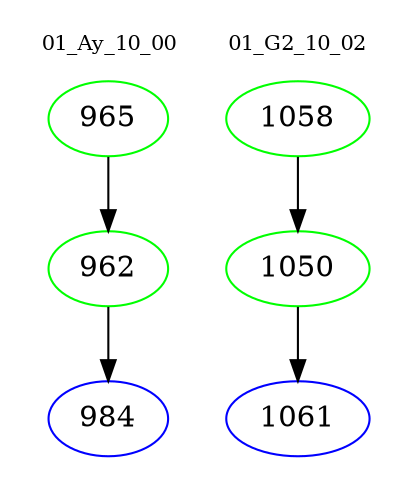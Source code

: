 digraph{
subgraph cluster_0 {
color = white
label = "01_Ay_10_00";
fontsize=10;
T0_965 [label="965", color="green"]
T0_965 -> T0_962 [color="black"]
T0_962 [label="962", color="green"]
T0_962 -> T0_984 [color="black"]
T0_984 [label="984", color="blue"]
}
subgraph cluster_1 {
color = white
label = "01_G2_10_02";
fontsize=10;
T1_1058 [label="1058", color="green"]
T1_1058 -> T1_1050 [color="black"]
T1_1050 [label="1050", color="green"]
T1_1050 -> T1_1061 [color="black"]
T1_1061 [label="1061", color="blue"]
}
}

